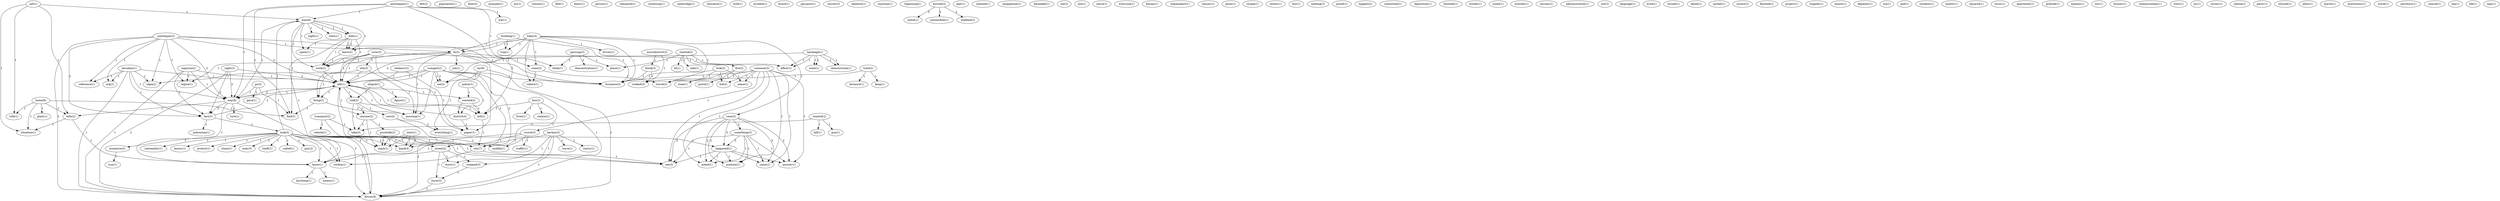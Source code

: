 digraph G {
  home [ label="home(6)" ];
  wife [ label="wife(1)" ];
  tells [ label="tells(2)" ];
  situation [ label="situation(1)" ];
  plant [ label="plant(1)" ];
  find [ label="find(2)" ];
  crew [ label="crew(3)" ];
  left [ label="left(4)" ];
  site [ label="site(3)" ];
  come [ label="come(2)" ];
  work [ label="work(2)" ];
  left [ label="left(1)" ];
  paper [ label="paper(1)" ];
  felt [ label="felt(2)" ];
  population [ label="population(1)" ];
  beat [ label="beat(2)" ];
  example [ label="example(1)" ];
  baku [ label="baku(4)" ];
  case [ label="case(3)" ];
  trip [ label="trip(1)" ];
  drives [ label="drives(1)" ];
  collect [ label="collect(1)" ];
  th [ label="th(5)" ];
  travel [ label="travel(2)" ];
  leave [ label="leave(2)" ];
  business [ label="business(2)" ];
  set [ label="set(2)" ];
  isn [ label="isn(1)" ];
  microdistrict [ label="microdistrict(2)" ];
  block [ label="block(3)" ];
  walked [ label="walked(5)" ];
  volume [ label="volume(1)" ];
  dbd [ label="dbd(1)" ];
  someone [ label="someone(3)" ];
  crowd [ label="crowd(3)" ];
  name [ label="name(1)" ];
  asked [ label="asked(1)" ];
  answer [ label="answer(1)" ];
  hid [ label="hid(2)" ];
  came [ label="came(1)" ];
  position [ label="position(1)" ];
  see [ label="see(3)" ];
  knew [ label="knew(1)" ];
  person [ label="person(1)" ];
  something [ label="something(3)" ];
  happened [ label="happened(1)" ];
  remained [ label="remained(1)" ];
  cordoning [ label="cordoning(1)" ];
  cambridge [ label="cambridge(1)" ];
  entrance [ label="entrance(1)" ];
  uprising [ label="uprising(3)" ];
  demonstration [ label="demonstration(1)" ];
  place [ label="place(1)" ];
  think [ label="think(1)" ];
  hold [ label="hold(1)" ];
  traffic [ label="traffic(1)" ];
  street [ label="street(2)" ];
  know [ label="know(1)" ];
  middle [ label="middle(1)" ];
  avoided [ label="avoided(1)" ];
  found [ label="found(1)" ];
  passport [ label="passport(1)" ];
  car [ label="car(8)" ];
  everything [ label="everything(1)" ];
  driver [ label="driver(8)" ];
  carrier [ label="carrier(3)" ];
  skeleton [ label="skeleton(1)" ];
  machine [ label="machine(1)" ];
  way [ label="way(8)" ];
  told [ label="told(2)" ];
  anyone [ label="anyone(2)" ];
  warned [ label="warned(2)" ];
  thing [ label="thing(2)" ];
  tell [ label="tell(2)" ];
  morning [ label="morning(1)" ];
  beginning [ label="beginning(1)" ];
  look [ label="look(2)" ];
  nationality [ label="nationality(1)" ];
  man [ label="man(6)" ];
  knows [ label="knows(1)" ];
  protect [ label="protect(1)" ];
  stone [ label="stone(1)" ];
  asks [ label="asks(3)" ];
  shaft [ label="shaft(1)" ];
  hand [ label="hand(4)" ];
  armature [ label="armature(3)" ];
  called [ label="called(1)" ];
  guy [ label="guy(2)" ];
  city [ label="city(7)" ];
  cordon [ label="cordon(1)" ];
  burned [ label="burned(2)" ];
  metal [ label="metal(1)" ];
  automobile [ label="automobile(1)" ];
  stabbed [ label="stabbed(2)" ];
  call [ label="call(1)" ];
  gait [ label="gait(1)" ];
  right [ label="right(3)" ];
  fact [ label="fact(3)" ];
  wanted [ label="wanted(2)" ];
  take [ label="take(3)" ];
  kill [ label="kill(1)" ];
  gun [ label="gun(1)" ];
  realized [ label="realized(1)" ];
  megaphone [ label="megaphone(1)" ];
  building [ label="building(1)" ];
  karabakh [ label="karabakh(1)" ];
  zhiguli [ label="zhiguli(1)" ];
  figure [ label="figure(1)" ];
  go [ label="go(3)" ];
  gave [ label="gave(1)" ];
  sat [ label="sat(2)" ];
  start [ label="start(1)" ];
  slash [ label="slash(1)" ];
  axe [ label="axe(1)" ];
  sense [ label="sense(1)" ];
  everyone [ label="everyone(1)" ];
  started [ label="started(2)" ];
  fire [ label="fire(3)" ];
  side [ label="side(1)" ];
  effect [ label="effect(1)" ];
  lit [ label="lit(1)" ];
  transport [ label="transport(2)" ];
  vehicle [ label="vehicle(1)" ];
  nagorno [ label="nagorno(2)" ];
  region [ label="region(1)" ];
  bazian [ label="bazian(1)" ];
  kavkaz [ label="kavkaz(3)" ];
  starts [ label="starts(1)" ];
  wave [ label="wave(1)" ];
  story [ label="story(1)" ];
  stopped [ label="stopped(3)" ];
  stepanakert [ label="stepanakert(1)" ];
  umsmr [ label="umsmr(1)" ];
  point [ label="point(1)" ];
  davidian [ label="davidian(1)" ];
  reference [ label="reference(1)" ];
  org [ label="org(2)" ];
  sdpa [ label="sdpa(2)" ];
  couple [ label="couple(1)" ];
  azerbaijan [ label="azerbaijan(2)" ];
  center [ label="center(1)" ];
  azerbaijani [ label="azerbaijani(1)" ];
  war [ label="war(1)" ];
  took [ label="took(2)" ];
  pistol [ label="pistol(1)" ];
  steal [ label="steal(1)" ];
  box [ label="box(1)" ];
  nothing [ label="nothing(3)" ];
  joined [ label="joined(1)" ];
  night [ label="night(1)" ];
  time [ label="time(1)" ];
  didn [ label="didn(2)" ];
  spent [ label="spent(1)" ];
  didn [ label="didn(1)" ];
  happen [ label="happen(2)" ];
  tried [ label="tried(2)" ];
  distance [ label="distance(1)" ];
  keep [ label="keep(1)" ];
  committee [ label="committee(1)" ];
  deposition [ label="deposition(1)" ];
  fundukh [ label="fundukh(1)" ];
  border [ label="border(1)" ];
  stand [ label="stand(1)" ];
  aristide [ label="aristide(1)" ];
  turn [ label="turn(1)" ];
  carcass [ label="carcass(1)" ];
  administration [ label="administration(1)" ];
  start [ label="start(1)" ];
  saw [ label="saw(4)" ];
  nut [ label="nut(2)" ];
  language [ label="language(1)" ];
  word [ label="word(1)" ];
  job [ label="job(1)" ];
  karabagh [ label="karabagh(1)" ];
  demonstrate [ label="demonstrate(1)" ];
  went [ label="went(1)" ];
  turned [ label="turned(1)" ];
  police [ label="police(1)" ];
  district [ label="district(4)" ];
  detail [ label="detail(1)" ];
  pundukh [ label="pundukh(2)" ];
  zardali [ label="zardali(1)" ];
  store [ label="store(3)" ];
  unrest [ label="unrest(2)" ];
  finished [ label="finished(1)" ];
  project [ label="project(1)" ];
  bus [ label="bus(2)" ];
  front [ label="front(1)" ];
  station [ label="station(1)" ];
  tragedy [ label="tragedy(1)" ];
  meant [ label="meant(1)" ];
  depends [ label="depends(1)" ];
  ma [ label="ma(1)" ];
  god [ label="god(1)" ];
  resident [ label="resident(1)" ];
  matter [ label="matter(1)" ];
  squared [ label="squared(1)" ];
  policeman [ label="policeman(1)" ];
  look [ label="look(3)" ];
  means [ label="means(1)" ];
  anything [ label="anything(1)" ];
  turns [ label="turns(1)" ];
  apartment [ label="apartment(1)" ];
  prelude [ label="prelude(1)" ];
  explain [ label="explain(1)" ];
  mir [ label="mir(1)" ];
  bonner [ label="bonner(1)" ];
  karabagh [ label="karabagh(1)" ];
  shahmuradian [ label="shahmuradian(1)" ];
  town [ label="town(1)" ];
  ny [ label="ny(1)" ];
  corner [ label="corner(1)" ];
  iron [ label="iron(1)" ];
  yelena [ label="yelena(1)" ];
  sumgait [ label="sumgait(8)" ];
  zhdanov [ label="zhdanov(2)" ];
  party [ label="party(1)" ];
  noticed [ label="noticed(1)" ];
  allow [ label="allow(1)" ];
  march [ label="march(1)" ];
  eyewitness [ label="eyewitness(1)" ];
  world [ label="world(1)" ];
  secretary [ label="secretary(1)" ];
  sumgait [ label="sumgait(2)" ];
  samuel [ label="samuel(1)" ];
  mp [ label="mp(1)" ];
  life [ label="life(1)" ];
  sign [ label="sign(1)" ];
  home -> wife [ label="1" ];
  home -> tells [ label="1" ];
  home -> situation [ label="1" ];
  home -> plant [ label="1" ];
  home -> find [ label="1" ];
  crew -> left [ label="1" ];
  crew -> site [ label="1" ];
  crew -> come [ label="1" ];
  crew -> work [ label="1" ];
  crew -> left [ label="1" ];
  crew -> paper [ label="1" ];
  baku -> case [ label="1" ];
  baku -> trip [ label="1" ];
  baku -> come [ label="1" ];
  baku -> drives [ label="1" ];
  baku -> collect [ label="1" ];
  baku -> th [ label="1" ];
  baku -> travel [ label="1" ];
  baku -> leave [ label="1" ];
  baku -> business [ label="1" ];
  baku -> set [ label="1" ];
  microdistrict -> block [ label="1" ];
  microdistrict -> walked [ label="1" ];
  someone -> crowd [ label="1" ];
  someone -> name [ label="1" ];
  someone -> asked [ label="1" ];
  someone -> answer [ label="1" ];
  someone -> hid [ label="1" ];
  someone -> travel [ label="1" ];
  someone -> came [ label="1" ];
  someone -> position [ label="1" ];
  someone -> business [ label="1" ];
  someone -> see [ label="1" ];
  case -> something [ label="2" ];
  case -> happened [ label="2" ];
  case -> asked [ label="2" ];
  case -> answer [ label="2" ];
  case -> came [ label="2" ];
  case -> position [ label="2" ];
  case -> see [ label="2" ];
  uprising -> demonstration [ label="2" ];
  uprising -> place [ label="1" ];
  uprising -> think [ label="2" ];
  crowd -> traffic [ label="1" ];
  crowd -> street [ label="1" ];
  crowd -> know [ label="1" ];
  crowd -> middle [ label="1" ];
  car -> everything [ label="1" ];
  car -> driver [ label="1" ];
  car -> set [ label="1" ];
  left -> way [ label="1" ];
  left -> told [ label="1" ];
  left -> anyone [ label="1" ];
  left -> warned [ label="1" ];
  left -> thing [ label="1" ];
  left -> tell [ label="1" ];
  left -> morning [ label="1" ];
  something -> happened [ label="2" ];
  something -> asked [ label="1" ];
  something -> answer [ label="1" ];
  something -> came [ label="1" ];
  something -> position [ label="1" ];
  something -> see [ label="1" ];
  site -> thing [ label="1" ];
  site -> morning [ label="1" ];
  site -> left [ label="1" ];
  look -> nationality [ label="1" ];
  look -> happened [ label="1" ];
  look -> man [ label="1" ];
  look -> knows [ label="1" ];
  look -> protect [ label="1" ];
  look -> stone [ label="1" ];
  look -> street [ label="1" ];
  look -> asks [ label="1" ];
  look -> know [ label="1" ];
  look -> shaft [ label="1" ];
  look -> hand [ label="1" ];
  look -> armature [ label="1" ];
  look -> called [ label="1" ];
  look -> guy [ label="1" ];
  look -> middle [ label="1" ];
  look -> city [ label="1" ];
  look -> cordon [ label="1" ];
  look -> see [ label="1" ];
  burned -> metal [ label="2" ];
  burned -> automobile [ label="2" ];
  burned -> stabbed [ label="2" ];
  call -> man [ label="1" ];
  call -> wife [ label="1" ];
  call -> tells [ label="1" ];
  call -> situation [ label="1" ];
  right -> way [ label="2" ];
  right -> fact [ label="2" ];
  right -> driver [ label="2" ];
  right -> left [ label="2" ];
  wanted -> take [ label="1" ];
  wanted -> kill [ label="1" ];
  wanted -> gun [ label="1" ];
  happened -> asked [ label="1" ];
  happened -> answer [ label="1" ];
  happened -> came [ label="1" ];
  happened -> position [ label="1" ];
  happened -> see [ label="1" ];
  building -> trip [ label="1" ];
  building -> th [ label="1" ];
  building -> business [ label="1" ];
  zhiguli -> figure [ label="1" ];
  zhiguli -> told [ label="1" ];
  go -> way [ label="1" ];
  go -> gave [ label="1" ];
  go -> find [ label="1" ];
  start -> hand [ label="1" ];
  start -> slash [ label="1" ];
  started -> place [ label="1" ];
  started -> fire [ label="1" ];
  started -> side [ label="1" ];
  started -> effect [ label="1" ];
  started -> lit [ label="1" ];
  transport -> vehicle [ label="1" ];
  transport -> take [ label="1" ];
  transport -> driver [ label="1" ];
  nagorno -> way [ label="1" ];
  nagorno -> region [ label="1" ];
  nagorno -> fact [ label="1" ];
  nagorno -> driver [ label="1" ];
  nagorno -> left [ label="1" ];
  kavkaz -> starts [ label="1" ];
  kavkaz -> wave [ label="1" ];
  kavkaz -> hand [ label="1" ];
  kavkaz -> story [ label="1" ];
  kavkaz -> stopped [ label="1" ];
  kavkaz -> driver [ label="1" ];
  davidian -> reference [ label="1" ];
  davidian -> way [ label="1" ];
  davidian -> fact [ label="1" ];
  davidian -> org [ label="1" ];
  davidian -> sdpa [ label="1" ];
  davidian -> driver [ label="1" ];
  davidian -> left [ label="1" ];
  azerbaijan -> reference [ label="1" ];
  azerbaijan -> way [ label="2" ];
  azerbaijan -> th [ label="1" ];
  azerbaijan -> region [ label="1" ];
  azerbaijan -> fact [ label="2" ];
  azerbaijan -> org [ label="1" ];
  azerbaijan -> sdpa [ label="1" ];
  azerbaijan -> business [ label="1" ];
  azerbaijan -> driver [ label="2" ];
  azerbaijan -> left [ label="2" ];
  azerbaijani -> man [ label="1" ];
  azerbaijani -> way [ label="1" ];
  azerbaijani -> think [ label="1" ];
  azerbaijani -> war [ label="1" ];
  azerbaijani -> tell [ label="1" ];
  azerbaijani -> find [ label="1" ];
  took -> name [ label="1" ];
  took -> hid [ label="1" ];
  took -> travel [ label="1" ];
  took -> business [ label="1" ];
  fire -> pistol [ label="1" ];
  fire -> steal [ label="1" ];
  man -> night [ label="1" ];
  man -> way [ label="1" ];
  man -> time [ label="1" ];
  man -> didn [ label="1" ];
  man -> spent [ label="1" ];
  man -> didn [ label="1" ];
  man -> leave [ label="1" ];
  man -> work [ label="1" ];
  man -> find [ label="1" ];
  tried -> distance [ label="1" ];
  tried -> walked [ label="1" ];
  tried -> keep [ label="1" ];
  come -> collect [ label="1" ];
  come -> travel [ label="1" ];
  way -> tells [ label="1" ];
  way -> fact [ label="2" ];
  way -> know [ label="1" ];
  way -> driver [ label="3" ];
  way -> left [ label="2" ];
  way -> turn [ label="1" ];
  start -> hand [ label="1" ];
  start -> slash [ label="1" ];
  told -> anyone [ label="1" ];
  told -> saw [ label="1" ];
  told -> take [ label="1" ];
  told -> tell [ label="1" ];
  didn -> spent [ label="1" ];
  didn -> know [ label="1" ];
  didn -> leave [ label="1" ];
  didn -> work [ label="1" ];
  th -> thing [ label="1" ];
  th -> job [ label="1" ];
  th -> work [ label="1" ];
  th -> effect [ label="1" ];
  th -> morning [ label="1" ];
  th -> business [ label="2" ];
  th -> left [ label="2" ];
  th -> paper [ label="1" ];
  karabagh -> region [ label="1" ];
  karabagh -> demonstrate [ label="1" ];
  karabagh -> effect [ label="1" ];
  karabagh -> went [ label="1" ];
  police -> warned [ label="1" ];
  police -> district [ label="1" ];
  anyone -> take [ label="1" ];
  anyone -> pundukh [ label="1" ];
  anyone -> slash [ label="1" ];
  street -> know [ label="1" ];
  street -> story [ label="1" ];
  street -> stopped [ label="1" ];
  street -> store [ label="1" ];
  warned -> tell [ label="1" ];
  warned -> district [ label="1" ];
  bus -> front [ label="1" ];
  bus -> station [ label="1" ];
  bus -> tell [ label="1" ];
  bus -> city [ label="1" ];
  thing -> morning [ label="1" ];
  thing -> find [ label="1" ];
  saw -> everything [ label="2" ];
  saw -> driver [ label="2" ];
  take -> slash [ label="1" ];
  tells -> know [ label="1" ];
  tells -> situation [ label="1" ];
  fact -> policeman [ label="1" ];
  fact -> left [ label="2" ];
  fact -> look [ label="1" ];
  know -> means [ label="1" ];
  know -> anything [ label="1" ];
  block -> business [ label="1" ];
  block -> walked [ label="1" ];
  karabagh -> demonstrate [ label="1" ];
  karabagh -> effect [ label="1" ];
  karabagh -> went [ label="1" ];
  didn -> leave [ label="1" ];
  didn -> work [ label="1" ];
  armature -> iron [ label="1" ];
  pundukh -> slash [ label="1" ];
  tell -> city [ label="1" ];
  leave -> work [ label="1" ];
  sumgait -> sdpa [ label="1" ];
  sumgait -> morning [ label="1" ];
  sumgait -> business [ label="1" ];
  sumgait -> driver [ label="1" ];
  sumgait -> left [ label="1" ];
  sumgait -> city [ label="2" ];
  sumgait -> set [ label="1" ];
  work -> left [ label="1" ];
  zhdanov -> left [ label="1" ];
  zhdanov -> paper [ label="1" ];
  stopped -> store [ label="1" ];
  district -> left [ label="1" ];
  district -> paper [ label="1" ];
  store -> driver [ label="1" ];
  driver -> left [ label="2" ];
  sumgait -> left [ label="1" ];
  sumgait -> city [ label="2" ];
  sumgait -> set [ label="1" ];
  look -> city [ label="1" ];
  look -> cordon [ label="1" ];
  look -> see [ label="1" ];
  city -> cordon [ label="1" ];
  city -> see [ label="1" ];
}
